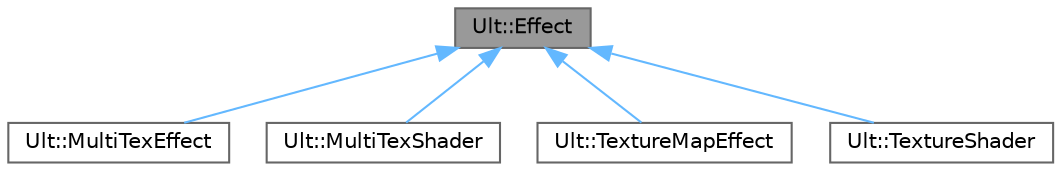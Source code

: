 digraph "Ult::Effect"
{
 // LATEX_PDF_SIZE
  bgcolor="transparent";
  edge [fontname=Helvetica,fontsize=10,labelfontname=Helvetica,labelfontsize=10];
  node [fontname=Helvetica,fontsize=10,shape=box,height=0.2,width=0.4];
  Node1 [id="Node000001",label="Ult::Effect",height=0.2,width=0.4,color="gray40", fillcolor="grey60", style="filled", fontcolor="black",tooltip=" "];
  Node1 -> Node2 [id="edge1_Node000001_Node000002",dir="back",color="steelblue1",style="solid",tooltip=" "];
  Node2 [id="Node000002",label="Ult::MultiTexEffect",height=0.2,width=0.4,color="gray40", fillcolor="white", style="filled",URL="$class_ult_1_1_multi_tex_effect.html",tooltip=" "];
  Node1 -> Node3 [id="edge2_Node000001_Node000003",dir="back",color="steelblue1",style="solid",tooltip=" "];
  Node3 [id="Node000003",label="Ult::MultiTexShader",height=0.2,width=0.4,color="gray40", fillcolor="white", style="filled",URL="$class_ult_1_1_multi_tex_shader.html",tooltip=" "];
  Node1 -> Node4 [id="edge3_Node000001_Node000004",dir="back",color="steelblue1",style="solid",tooltip=" "];
  Node4 [id="Node000004",label="Ult::TextureMapEffect",height=0.2,width=0.4,color="gray40", fillcolor="white", style="filled",URL="$class_ult_1_1_texture_map_effect.html",tooltip=" "];
  Node1 -> Node5 [id="edge4_Node000001_Node000005",dir="back",color="steelblue1",style="solid",tooltip=" "];
  Node5 [id="Node000005",label="Ult::TextureShader",height=0.2,width=0.4,color="gray40", fillcolor="white", style="filled",URL="$class_ult_1_1_texture_shader.html",tooltip=" "];
}
